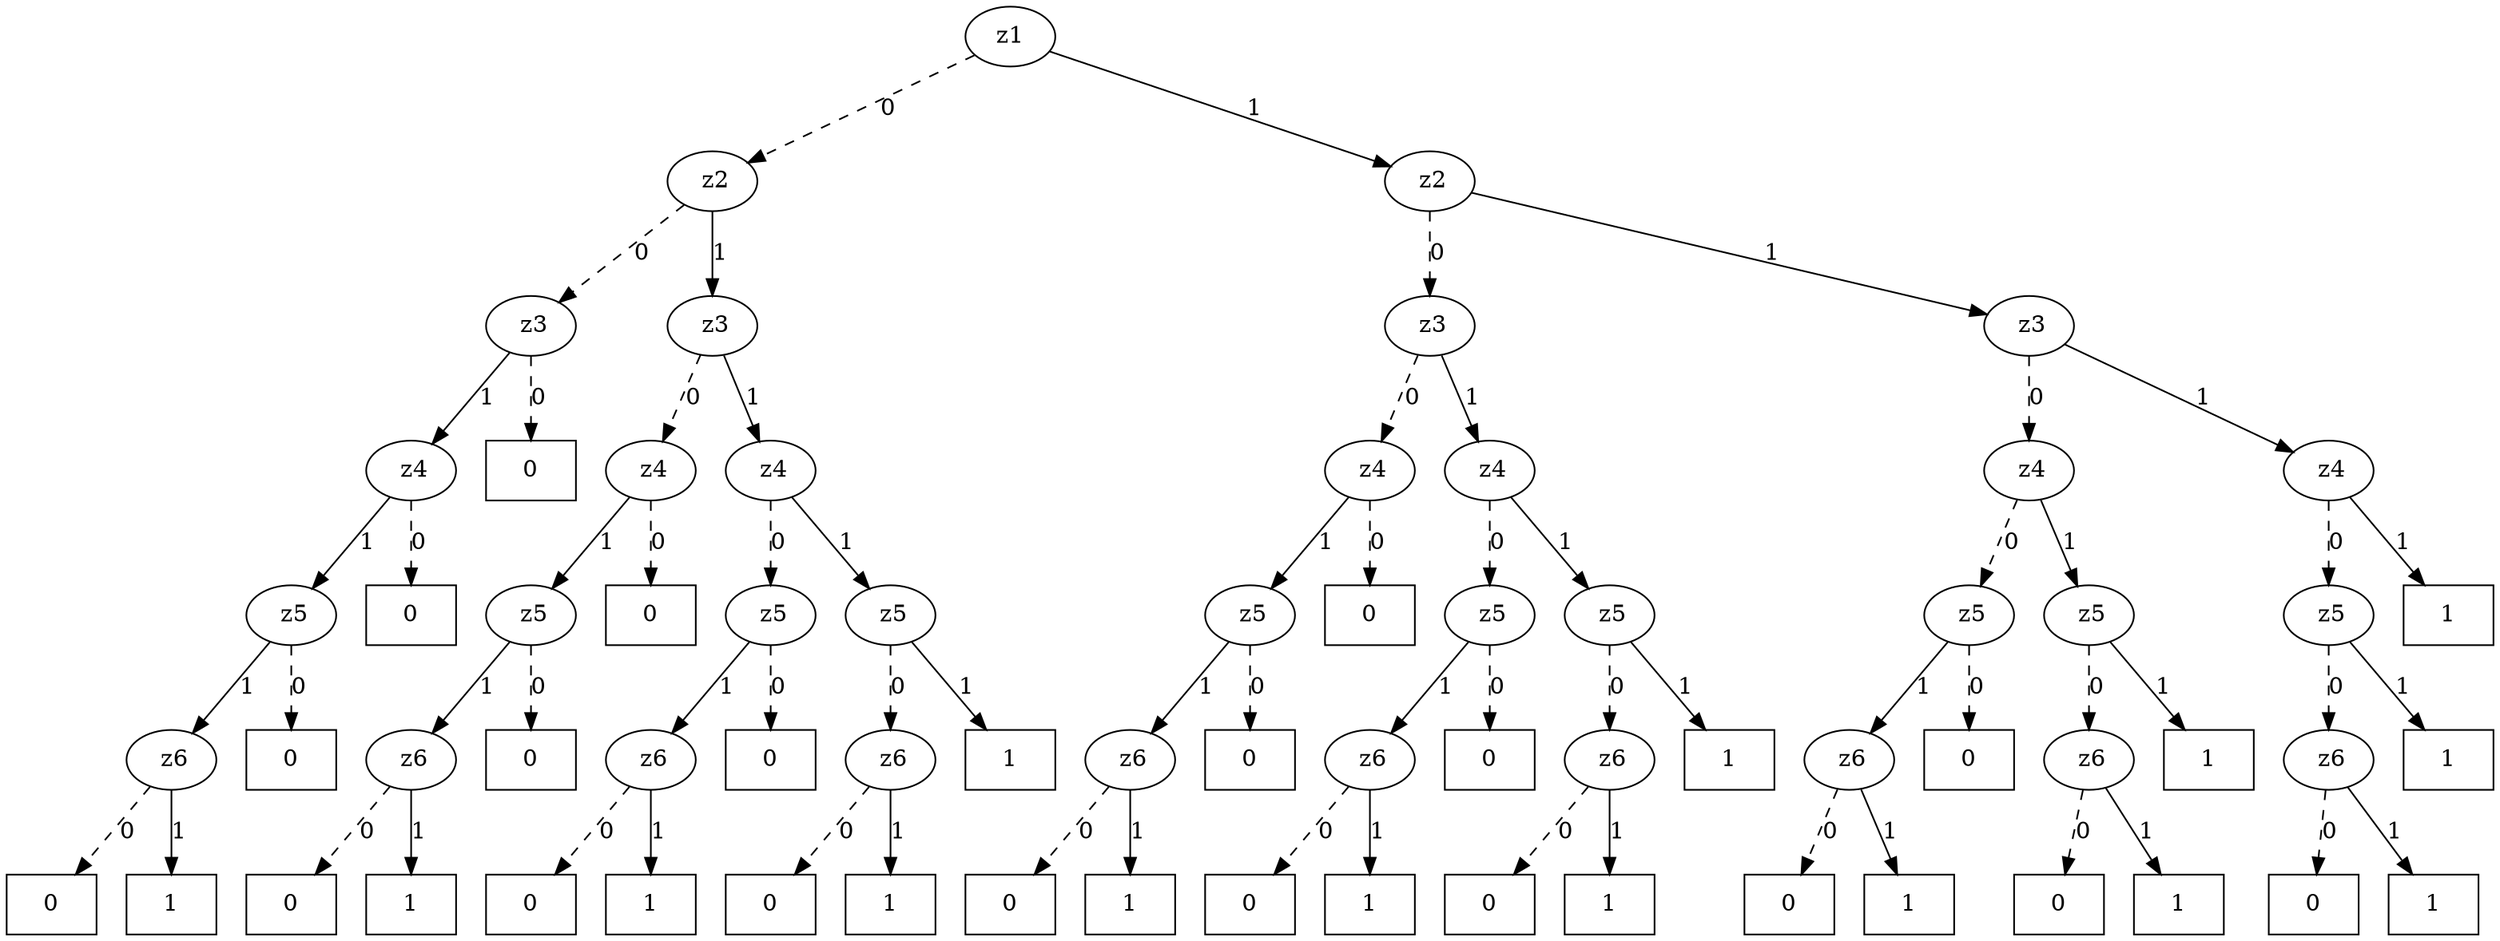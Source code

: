 digraph G {
	// Level 0
	z1_0 [label="z1"];
	// Level 1
	 z2_0 [label=" z2"];
	 z2_1 [label=" z2"];
	// Level 2
	 z3_0 [label=" z3"];
	 z3_1 [label=" z3"];
	 z3_2 [label=" z3"];
	 z3_3 [label=" z3"];
	// Level 3
// 	 z4_0 [label=" z4"];
	 z4_1 [label=" z4"];
	 z4_2 [label=" z4"];
	 z4_3 [label=" z4"];
	 z4_4 [label=" z4"];
	 z4_5 [label=" z4"];
	 z4_6 [label=" z4"];
	 z4_7 [label=" z4"];
	// Level 4
// 	 z5_0 [label=" z5"];
// 	 z5_1 [label=" z5"];
// 	 z5_2 [label=" z5"];
	 z5_3 [label=" z5"];
// 	 z5_4 [label=" z5"];
	 z5_5 [label=" z5"];
	 z5_6 [label=" z5"];
	 z5_7 [label=" z5"];
// 	 z5_8 [label=" z5"];
	 z5_9 [label=" z5"];
	 z5_10 [label=" z5"];
	 z5_11 [label=" z5"];
	 z5_12 [label=" z5"];
	 z5_13 [label=" z5"];
	 z5_14 [label=" z5"];
// 	 z5_15 [label=" z5"];
	// Level 5
// 	 z6_0 [label=" z6"];
// 	 z6_1 [label=" z6"];
// 	 z6_2 [label=" z6"];
// 	 z6_3 [label=" z6"];
// 	 z6_4 [label=" z6"];
// 	 z6_5 [label=" z6"];
// 	 z6_6 [label=" z6"];
	 z6_7 [label=" z6"];
// 	 z6_8 [label=" z6"];
// 	 z6_9 [label=" z6"];
// 	 z6_10 [label=" z6"];
	 z6_11 [label=" z6"];
// 	 z6_12 [label=" z6"];
	 z6_13 [label=" z6"];
	 z6_14 [label=" z6"];
// 	 z6_15 [label=" z6"];
// 	 z6_16 [label=" z6"];
// 	 z6_17 [label=" z6"];
// 	 z6_18 [label=" z6"];
	 z6_19 [label=" z6"];
// 	 z6_20 [label=" z6"];
	 z6_21 [label=" z6"];
	 z6_22 [label=" z6"];
// 	 z6_23 [label=" z6"];
// 	 z6_24 [label=" z6"];
	 z6_25 [label=" z6"];
	 z6_26 [label=" z6"];
// 	 z6_27 [label=" z6"];
	 z6_28 [label=" z6"];
// 	 z6_29 [label=" z6"];
// 	 z6_30 [label=" z6"];
// 	 z6_31 [label=" z6"];
// 	leaf_0 [label="0", shape=box];
// 	leaf_1 [label="0", shape=box];
// 	leaf_2 [label="0", shape=box];
// 	leaf_3 [label="0", shape=box];
// 	leaf_4 [label="0", shape=box];
// 	leaf_5 [label="0", shape=box];
// 	leaf_6 [label="0", shape=box];
// 	leaf_7 [label="0", shape=box];
// 	leaf_8 [label="0", shape=box];
// 	leaf_9 [label="0", shape=box];
// 	leaf_10 [label="0", shape=box];
// 	leaf_11 [label="0", shape=box];
// 	leaf_12 [label="0", shape=box];
// 	leaf_13 [label="0", shape=box];
	leaf_14 [label="0", shape=box];
	leaf_15 [label="1", shape=box];
// 	leaf_16 [label="0", shape=box];
// 	leaf_17 [label="0", shape=box];
// 	leaf_18 [label="0", shape=box];
// 	leaf_19 [label="0", shape=box];
// 	leaf_20 [label="0", shape=box];
// 	leaf_21 [label="0", shape=box];
	leaf_22 [label="0", shape=box];
	leaf_23 [label="1", shape=box];
// 	leaf_24 [label="0", shape=box];
// 	leaf_25 [label="0", shape=box];
	leaf_26 [label="0", shape=box];
	leaf_27 [label="1", shape=box];
	leaf_28 [label="0", shape=box];
	leaf_29 [label="1", shape=box];
// 	leaf_30 [label="1", shape=box];
// 	leaf_31 [label="1", shape=box];
// 	leaf_32 [label="0", shape=box];
// 	leaf_33 [label="0", shape=box];
// 	leaf_34 [label="0", shape=box];
// 	leaf_35 [label="0", shape=box];
// 	leaf_36 [label="0", shape=box];
// 	leaf_37 [label="0", shape=box];
	leaf_38 [label="0", shape=box];
	leaf_39 [label="1", shape=box];
// 	leaf_40 [label="0", shape=box];
// 	leaf_41 [label="0", shape=box];
	leaf_42 [label="0", shape=box];
	leaf_43 [label="1", shape=box];
	leaf_44 [label="0", shape=box];
	leaf_45 [label="1", shape=box];
// 	leaf_46 [label="1", shape=box];
// 	leaf_47 [label="1", shape=box];
// 	leaf_48 [label="0", shape=box];
// 	leaf_49 [label="0", shape=box];
	leaf_50 [label="0", shape=box];
	leaf_51 [label="1", shape=box];
	leaf_52 [label="0", shape=box];
	leaf_53 [label="1", shape=box];
// 	leaf_54 [label="1", shape=box];
// 	leaf_55 [label="1", shape=box];
	leaf_56 [label="0", shape=box];
	leaf_57 [label="1", shape=box];
// 	leaf_58 [label="1", shape=box];
// 	leaf_59 [label="1", shape=box];
// 	leaf_60 [label="1", shape=box];
// 	leaf_61 [label="1", shape=box];
// 	leaf_62 [label="1", shape=box];
// 	leaf_63 [label="1", shape=box];
	
// new nodes
    // n_0 [label="0", shape=box];
    // n_1 [label="1", shape=box];
    n_0 [label="0", shape=box];
    n_1 [label="0", shape=box];
    n_2 [label="0", shape=box];
    n_3 [label="0", shape=box];
    n_4 [label="0", shape=box];
    n_5 [label="0", shape=box];
    n_6 [label="1", shape=box];
    n_7 [label="0", shape=box];
    n_8 [label="0", shape=box];
    n_9 [label="0", shape=box];
    n_10 [label="1", shape=box];
    n_11 [label="0", shape=box];
    n_12 [label="1", shape=box];
    n_13 [label="1", shape=box];
    n_14 [label="1", shape=box];
    
// Edges
	z1_0 ->  z2_0 [style=dashed, label="0"];
	z1_0 ->  z2_1 [style=solid, label="1"];
	z2_0 ->  z3_0 [style=dashed, label="0"];
	z2_0 ->  z3_1 [style=solid, label="1"];
	z2_1 ->  z3_2 [style=dashed, label="0"];
	z2_1 ->  z3_3 [style=solid, label="1"];
	z3_0 ->  n_0 [style=dashed, label="0"];
	z3_0 ->  z4_1 [style=solid, label="1"];
	z3_1 ->  z4_2 [style=dashed, label="0"];
	z3_1 ->  z4_3 [style=solid, label="1"];
	z3_2 ->  z4_4 [style=dashed, label="0"];
	z3_2 ->  z4_5 [style=solid, label="1"];
	z3_3 ->  z4_6 [style=dashed, label="0"];
	z3_3 ->  z4_7 [style=solid, label="1"];
// 	z4_0 ->  z5_0 [style=dashed, label="0"];
// 	z4_0 ->  z5_1 [style=solid, label="1"];
	z4_1 ->  n_1 [style=dashed, label="0"];
	z4_1 ->  z5_3 [style=solid, label="1"];
	z4_2 ->  n_2 [style=dashed, label="0"];
	z4_2 ->  z5_5 [style=solid, label="1"];
	z4_3 ->  z5_6 [style=dashed, label="0"];
	z4_3 ->  z5_7 [style=solid, label="1"];
	z4_4 ->  n_7 [style=dashed, label="0"];
	z4_4 ->  z5_9 [style=solid, label="1"];
	z4_5 ->  z5_10 [style=dashed, label="0"];
	z4_5 ->  z5_11 [style=solid, label="1"];
	z4_6 ->  z5_12 [style=dashed, label="0"];
	z4_6 ->  z5_13 [style=solid, label="1"];
	z4_7 ->  z5_14 [style=dashed, label="0"];
	z4_7 ->  n_13 [style=solid, label="1"];
// 	z5_0 ->  z6_0 [style=dashed, label="0"];
// 	z5_0 ->  z6_1 [style=solid, label="1"];
// 	z5_1 ->  z6_2 [style=dashed, label="0"];
// 	z5_1 ->  z6_3 [style=solid, label="1"];
// 	z5_2 ->  z6_4 [style=dashed, label="0"];
// 	z5_2 ->  z6_5 [style=solid, label="1"];
	z5_3 ->  n_3 [style=dashed, label="0"];
	z5_3 ->  z6_7 [style=solid, label="1"];
// 	z5_4 ->  z6_8 [style=dashed, label="0"];
// 	z5_4 ->  z6_9 [style=solid, label="1"];
	z5_5 ->  n_4 [style=dashed, label="0"];
	z5_5 ->  z6_11 [style=solid, label="1"];
	z5_6 ->  n_5 [style=dashed, label="0"];
	z5_6 ->  z6_13 [style=solid, label="1"];
	z5_7 ->  z6_14 [style=dashed, label="0"];
	z5_7 ->  n_6 [style=solid, label="1"];
// 	z5_8 ->  z6_16 [style=dashed, label="0"];
// 	z5_8 ->  z6_17 [style=solid, label="1"];
	z5_9 ->  n_8 [style=dashed, label="0"];
	z5_9 ->  z6_19 [style=solid, label="1"];
	z5_10 ->  n_9 [style=dashed, label="0"];
	z5_10 ->  z6_21 [style=solid, label="1"];
	z5_11 ->  z6_22 [style=dashed, label="0"];
	z5_11 ->  n_10 [style=solid, label="1"];
	z5_12 ->  n_11 [style=dashed, label="0"];
	z5_12 ->  z6_25 [style=solid, label="1"];
	z5_13 ->  z6_26 [style=dashed, label="0"];
	z5_13 ->  n_12 [style=solid, label="1"];
	z5_14 ->  z6_28 [style=dashed, label="0"];
	z5_14 ->  n_14 [style=solid, label="1"];
// 	z5_15 ->  z6_30 [style=dashed, label="0"];
// 	z5_15 ->  z6_31 [style=solid, label="1"];
// 	z6_0 -> leaf_0 [style=dashed, label="0"];
// 	z6_0 -> leaf_1 [style=solid, label="1"];
// 	z6_1 -> leaf_2 [style=dashed, label="0"];
// 	z6_1 -> leaf_3 [style=solid, label="1"];
// 	z6_2 -> leaf_4 [style=dashed, label="0"];
// 	z6_2 -> leaf_5 [style=solid, label="1"];
// 	z6_3 -> leaf_6 [style=dashed, label="0"];
// 	z6_3 -> leaf_7 [style=solid, label="1"];
// 	z6_4 -> leaf_8 [style=dashed, label="0"];
// 	z6_4 -> leaf_9 [style=solid, label="1"];
// 	z6_5 -> leaf_10 [style=dashed, label="0"];
// 	z6_5 -> leaf_11 [style=solid, label="1"];
// 	z6_6 -> leaf_12 [style=dashed, label="0"];
// 	z6_6 -> leaf_13 [style=solid, label="1"];
	z6_7 -> leaf_14 [style=dashed, label="0"];
	z6_7 -> leaf_15 [style=solid, label="1"];
// 	z6_8 -> leaf_16 [style=dashed, label="0"];
// 	z6_8 -> leaf_17 [style=solid, label="1"];
// 	z6_9 -> leaf_18 [style=dashed, label="0"];
// 	z6_9 -> leaf_19 [style=solid, label="1"];
// 	z6_10 -> leaf_20 [style=dashed, label="0"];
// 	z6_10 -> leaf_21 [style=solid, label="1"];
	z6_11 -> leaf_22 [style=dashed, label="0"];
	z6_11 -> leaf_23 [style=solid, label="1"];
// 	z6_12 -> leaf_24 [style=dashed, label="0"];
// 	z6_12 -> leaf_25 [style=solid, label="1"];
	z6_13 -> leaf_26 [style=dashed, label="0"];
	z6_13 -> leaf_27 [style=solid, label="1"];
	z6_14 -> leaf_28 [style=dashed, label="0"];
	z6_14 -> leaf_29 [style=solid, label="1"];
// 	z6_15 -> leaf_30 [style=dashed, label="0"];
// 	z6_15 -> leaf_31 [style=solid, label="1"];
// 	z6_16 -> leaf_32 [style=dashed, label="0"];
// 	z6_16 -> leaf_33 [style=solid, label="1"];
// 	z6_17 -> leaf_34 [style=dashed, label="0"];
// 	z6_17 -> leaf_35 [style=solid, label="1"];
// 	z6_18 -> leaf_36 [style=dashed, label="0"];
// 	z6_18 -> leaf_37 [style=solid, label="1"];
	z6_19 -> leaf_38 [style=dashed, label="0"];
	z6_19 -> leaf_39 [style=solid, label="1"];
// 	z6_20 -> leaf_40 [style=dashed, label="0"];
// 	z6_20 -> leaf_41 [style=solid, label="1"];
	z6_21 -> leaf_42 [style=dashed, label="0"];
	z6_21 -> leaf_43 [style=solid, label="1"];
	z6_22 -> leaf_44 [style=dashed, label="0"];
	z6_22 -> leaf_45 [style=solid, label="1"];
// 	z6_23 -> leaf_46 [style=dashed, label="0"];
// 	z6_23 -> leaf_47 [style=solid, label="1"];
// 	z6_24 -> leaf_48 [style=dashed, label="0"];
// 	z6_24 -> leaf_49 [style=solid, label="1"];
	z6_25 -> leaf_50 [style=dashed, label="0"];
	z6_25 -> leaf_51 [style=solid, label="1"];
	z6_26 -> leaf_52 [style=dashed, label="0"];
	z6_26 -> leaf_53 [style=solid, label="1"];
// 	z6_27 -> leaf_54 [style=dashed, label="0"];
// 	z6_27 -> leaf_55 [style=solid, label="1"];
	z6_28 -> leaf_56 [style=dashed, label="0"];
	z6_28 -> leaf_57 [style=solid, label="1"];
// 	z6_29 -> leaf_58 [style=dashed, label="0"];
// 	z6_29 -> leaf_59 [style=solid, label="1"];
// 	z6_30 -> leaf_60 [style=dashed, label="0"];
// 	z6_30 -> leaf_61 [style=solid, label="1"];
// 	z6_31 -> leaf_62 [style=dashed, label="0"];
// 	z6_31 -> leaf_63 [style=solid, label="1"];
}
